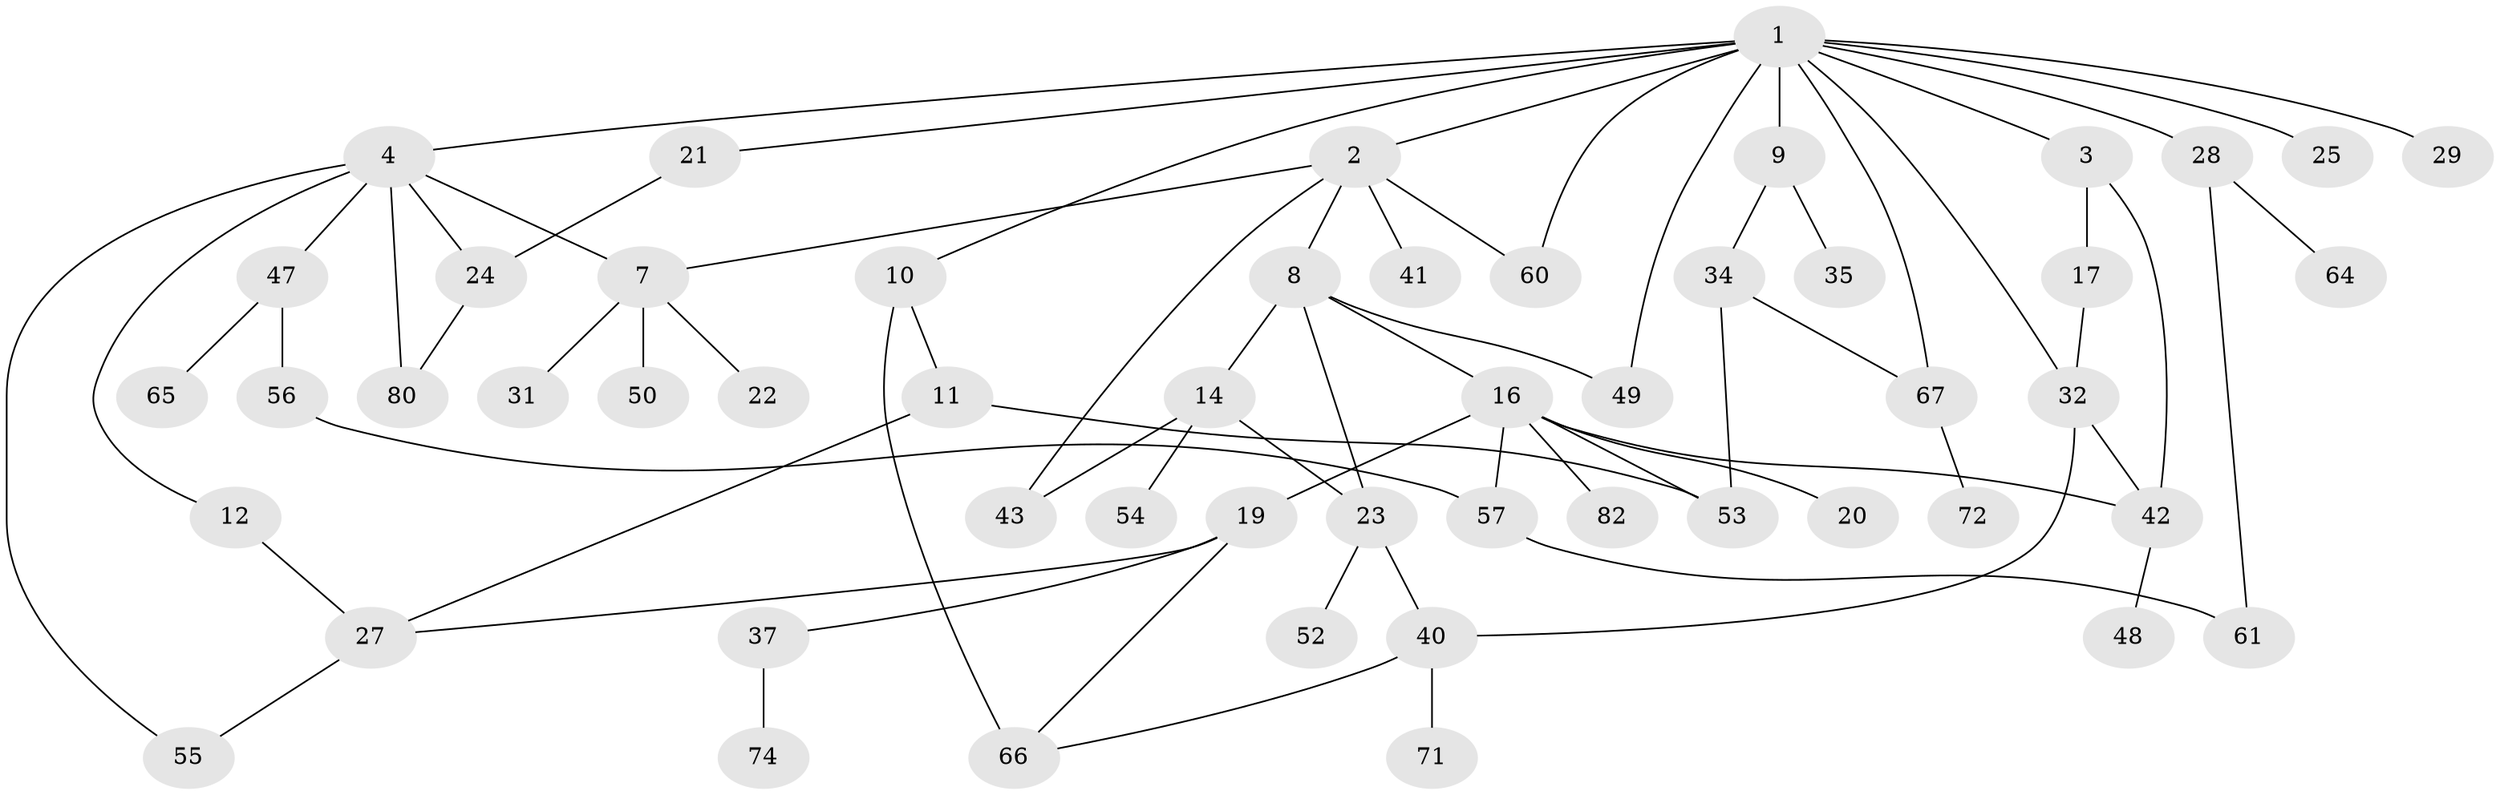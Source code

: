 // original degree distribution, {12: 0.012195121951219513, 6: 0.024390243902439025, 2: 0.3170731707317073, 4: 0.10975609756097561, 3: 0.23170731707317074, 5: 0.024390243902439025, 7: 0.012195121951219513, 1: 0.2682926829268293}
// Generated by graph-tools (version 1.1) at 2025/10/02/27/25 16:10:54]
// undirected, 53 vertices, 73 edges
graph export_dot {
graph [start="1"]
  node [color=gray90,style=filled];
  1 [super="+5"];
  2 [super="+79"];
  3 [super="+6"];
  4 [super="+26"];
  7 [super="+30"];
  8 [super="+13"];
  9 [super="+15"];
  10 [super="+69"];
  11 [super="+18"];
  12;
  14 [super="+68"];
  16 [super="+45"];
  17;
  19;
  20 [super="+70"];
  21 [super="+76"];
  22;
  23 [super="+63"];
  24 [super="+75"];
  25;
  27 [super="+38"];
  28 [super="+58"];
  29 [super="+33"];
  31;
  32 [super="+39"];
  34 [super="+36"];
  35;
  37 [super="+51"];
  40 [super="+59"];
  41;
  42 [super="+46"];
  43 [super="+44"];
  47 [super="+62"];
  48;
  49 [super="+77"];
  50;
  52;
  53;
  54;
  55;
  56;
  57 [super="+81"];
  60;
  61;
  64;
  65;
  66 [super="+73"];
  67 [super="+78"];
  71;
  72;
  74;
  80;
  82;
  1 -- 2;
  1 -- 3;
  1 -- 4;
  1 -- 9 [weight=2];
  1 -- 21;
  1 -- 28;
  1 -- 32;
  1 -- 49;
  1 -- 60;
  1 -- 67;
  1 -- 10;
  1 -- 29;
  1 -- 25;
  2 -- 7;
  2 -- 8;
  2 -- 41;
  2 -- 43;
  2 -- 60;
  3 -- 17;
  3 -- 42;
  4 -- 12;
  4 -- 24;
  4 -- 80;
  4 -- 47;
  4 -- 55;
  4 -- 7;
  7 -- 22;
  7 -- 31;
  7 -- 50;
  8 -- 23;
  8 -- 16;
  8 -- 14;
  8 -- 49;
  9 -- 34;
  9 -- 35;
  10 -- 11;
  10 -- 66 [weight=2];
  11 -- 27;
  11 -- 53;
  12 -- 27;
  14 -- 43;
  14 -- 54;
  14 -- 23;
  16 -- 19;
  16 -- 20;
  16 -- 82;
  16 -- 42;
  16 -- 53;
  16 -- 57;
  17 -- 32;
  19 -- 27;
  19 -- 37;
  19 -- 66;
  21 -- 24;
  23 -- 40;
  23 -- 52;
  24 -- 80;
  27 -- 55;
  28 -- 61;
  28 -- 64;
  32 -- 42;
  32 -- 40;
  34 -- 53;
  34 -- 67;
  37 -- 74;
  40 -- 71;
  40 -- 66;
  42 -- 48;
  47 -- 56;
  47 -- 65;
  56 -- 57;
  57 -- 61;
  67 -- 72;
}
